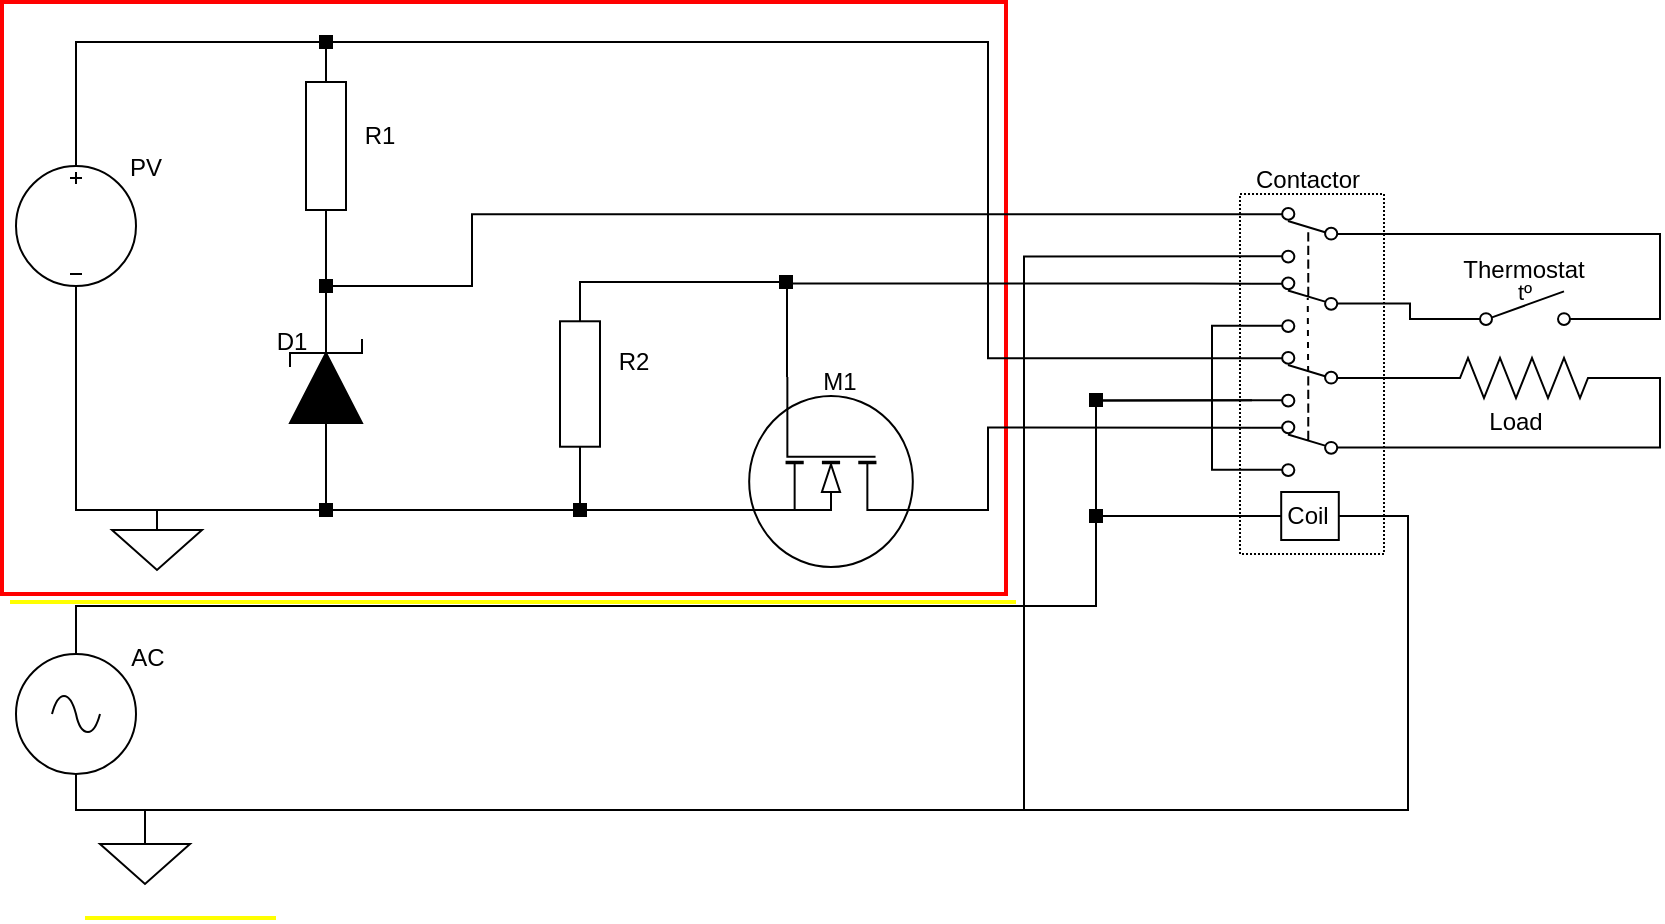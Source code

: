 <mxfile version="20.3.7" type="github"><diagram name="Page-1" id="7e0a89b8-554c-2b80-1dc8-d5c74ca68de4"><mxGraphModel dx="1422" dy="766" grid="0" gridSize="6" guides="1" tooltips="1" connect="1" arrows="1" fold="1" page="1" pageScale="1" pageWidth="1100" pageHeight="850" background="none" math="0" shadow="0"><root><mxCell id="0"/><mxCell id="1" parent="0"/><mxCell id="2mMRg-LCTh2RoBLDRyek-1" value="" style="rounded=0;whiteSpace=wrap;html=1;strokeColor=#FF0000;strokeWidth=2;" parent="1" vertex="1"><mxGeometry x="89" y="76" width="502" height="296" as="geometry"/></mxCell><mxCell id="B-WgJyLfi245DJp-j256-12" value="" style="rounded=0;whiteSpace=wrap;html=1;dashed=1;dashPattern=1 1;" parent="1" vertex="1"><mxGeometry x="708" y="172" width="72" height="180" as="geometry"/></mxCell><mxCell id="gZlIewE0345WR6L54zIT-32" style="edgeStyle=orthogonalEdgeStyle;rounded=0;orthogonalLoop=1;jettySize=auto;html=1;exitX=0.5;exitY=1;exitDx=0;exitDy=0;exitPerimeter=0;entryX=0.5;entryY=0;entryDx=0;entryDy=0;entryPerimeter=0;endArrow=none;endFill=0;" parent="1" source="y7XGhdpT8KzlNRmjM2dh-26" target="y7XGhdpT8KzlNRmjM2dh-66" edge="1"><mxGeometry relative="1" as="geometry"><Array as="points"><mxPoint x="126" y="480"/><mxPoint x="161" y="480"/></Array></mxGeometry></mxCell><mxCell id="gZlIewE0345WR6L54zIT-33" style="edgeStyle=orthogonalEdgeStyle;rounded=0;orthogonalLoop=1;jettySize=auto;html=1;exitX=0.5;exitY=0;exitDx=0;exitDy=0;exitPerimeter=0;entryX=1;entryY=0.61;entryDx=0;entryDy=0;endArrow=none;endFill=0;" parent="1" source="y7XGhdpT8KzlNRmjM2dh-26" target="gZlIewE0345WR6L54zIT-18" edge="1"><mxGeometry relative="1" as="geometry"><Array as="points"><mxPoint x="126" y="378"/><mxPoint x="636" y="378"/><mxPoint x="636" y="275"/></Array></mxGeometry></mxCell><mxCell id="y7XGhdpT8KzlNRmjM2dh-26" value="" style="pointerEvents=1;verticalLabelPosition=bottom;shadow=0;dashed=0;align=center;html=1;verticalAlign=top;shape=mxgraph.electrical.signal_sources.source;aspect=fixed;points=[[0.5,0,0],[1,0.5,0],[0.5,1,0],[0,0.5,0]];elSignalType=ac;" parent="1" vertex="1"><mxGeometry x="96" y="402" width="60" height="60" as="geometry"/></mxCell><mxCell id="y7XGhdpT8KzlNRmjM2dh-37" style="edgeStyle=orthogonalEdgeStyle;rounded=0;orthogonalLoop=1;jettySize=auto;html=1;entryX=0.5;entryY=0;entryDx=0;entryDy=0;entryPerimeter=0;endArrow=none;endFill=0;" parent="1" source="y7XGhdpT8KzlNRmjM2dh-27" target="y7XGhdpT8KzlNRmjM2dh-36" edge="1"><mxGeometry relative="1" as="geometry"><Array as="points"><mxPoint x="126" y="330"/></Array></mxGeometry></mxCell><mxCell id="y7XGhdpT8KzlNRmjM2dh-27" value="" style="pointerEvents=1;verticalLabelPosition=bottom;shadow=0;dashed=0;align=center;html=1;verticalAlign=top;shape=mxgraph.electrical.signal_sources.source;aspect=fixed;points=[[0.5,0,0],[1,0.5,0],[0.5,1,0],[0,0.5,0]];elSignalType=dc3;" parent="1" vertex="1"><mxGeometry x="96" y="158" width="60" height="60" as="geometry"/></mxCell><mxCell id="gZlIewE0345WR6L54zIT-2" style="edgeStyle=orthogonalEdgeStyle;rounded=0;orthogonalLoop=1;jettySize=auto;html=1;exitX=0.7;exitY=1;exitDx=0;exitDy=0;exitPerimeter=0;entryX=1;entryY=0.5;entryDx=0;entryDy=0;entryPerimeter=0;endArrow=none;endFill=0;" parent="1" source="y7XGhdpT8KzlNRmjM2dh-28" target="y7XGhdpT8KzlNRmjM2dh-31" edge="1"><mxGeometry relative="1" as="geometry"><Array as="points"><mxPoint x="378" y="330"/></Array></mxGeometry></mxCell><mxCell id="eO766DsV-XlhexN8wjzY-2" style="edgeStyle=orthogonalEdgeStyle;rounded=0;orthogonalLoop=1;jettySize=auto;html=1;exitX=0;exitY=0.72;exitDx=0;exitDy=0;exitPerimeter=0;entryX=0;entryY=0.5;entryDx=0;entryDy=0;entryPerimeter=0;endArrow=none;endFill=0;" parent="1" source="y7XGhdpT8KzlNRmjM2dh-28" target="y7XGhdpT8KzlNRmjM2dh-31" edge="1"><mxGeometry relative="1" as="geometry"><Array as="points"><mxPoint x="482" y="216"/><mxPoint x="378" y="216"/></Array></mxGeometry></mxCell><mxCell id="eO766DsV-XlhexN8wjzY-3" style="edgeStyle=orthogonalEdgeStyle;rounded=0;orthogonalLoop=1;jettySize=auto;html=1;exitX=0.7;exitY=0;exitDx=0;exitDy=0;exitPerimeter=0;entryX=1;entryY=0.39;entryDx=0;entryDy=0;endArrow=none;endFill=0;" parent="1" source="y7XGhdpT8KzlNRmjM2dh-28" target="gZlIewE0345WR6L54zIT-18" edge="1"><mxGeometry relative="1" as="geometry"><Array as="points"><mxPoint x="582" y="330"/><mxPoint x="582" y="289"/></Array></mxGeometry></mxCell><mxCell id="y7XGhdpT8KzlNRmjM2dh-28" value="" style="verticalLabelPosition=bottom;shadow=0;dashed=0;align=center;html=1;verticalAlign=top;shape=mxgraph.electrical.mosfets1.mosfet_ic_n;rotation=90;" parent="1" vertex="1"><mxGeometry x="456" y="261" width="95" height="100" as="geometry"/></mxCell><mxCell id="y7XGhdpT8KzlNRmjM2dh-44" style="edgeStyle=none;rounded=0;orthogonalLoop=1;jettySize=auto;html=1;exitX=1;exitY=0.5;exitDx=0;exitDy=0;exitPerimeter=0;entryX=1;entryY=0.5;entryDx=0;entryDy=0;entryPerimeter=0;endArrow=none;endFill=0;" parent="1" source="y7XGhdpT8KzlNRmjM2dh-30" target="y7XGhdpT8KzlNRmjM2dh-32" edge="1"><mxGeometry relative="1" as="geometry"/></mxCell><mxCell id="y7XGhdpT8KzlNRmjM2dh-56" style="edgeStyle=orthogonalEdgeStyle;rounded=0;orthogonalLoop=1;jettySize=auto;html=1;entryX=0.5;entryY=0;entryDx=0;entryDy=0;entryPerimeter=0;endArrow=none;endFill=0;" parent="1" source="y7XGhdpT8KzlNRmjM2dh-30" target="y7XGhdpT8KzlNRmjM2dh-27" edge="1"><mxGeometry relative="1" as="geometry"><Array as="points"><mxPoint x="251" y="96"/><mxPoint x="126" y="96"/></Array></mxGeometry></mxCell><mxCell id="y7XGhdpT8KzlNRmjM2dh-30" value="" style="pointerEvents=1;verticalLabelPosition=bottom;shadow=0;dashed=0;align=center;html=1;verticalAlign=top;shape=mxgraph.electrical.resistors.resistor_1;rotation=90;" parent="1" vertex="1"><mxGeometry x="201" y="138" width="100" height="20" as="geometry"/></mxCell><mxCell id="gZlIewE0345WR6L54zIT-3" style="edgeStyle=orthogonalEdgeStyle;rounded=0;orthogonalLoop=1;jettySize=auto;html=1;exitX=1;exitY=0.5;exitDx=0;exitDy=0;exitPerimeter=0;entryX=0.5;entryY=0;entryDx=0;entryDy=0;entryPerimeter=0;endArrow=none;endFill=0;" parent="1" source="y7XGhdpT8KzlNRmjM2dh-31" target="y7XGhdpT8KzlNRmjM2dh-36" edge="1"><mxGeometry relative="1" as="geometry"><Array as="points"><mxPoint x="378" y="330"/></Array></mxGeometry></mxCell><mxCell id="y7XGhdpT8KzlNRmjM2dh-31" value="" style="pointerEvents=1;verticalLabelPosition=bottom;shadow=0;dashed=0;align=center;html=1;verticalAlign=top;shape=mxgraph.electrical.resistors.resistor_1;rotation=90;" parent="1" vertex="1"><mxGeometry x="329" y="257" width="98" height="20" as="geometry"/></mxCell><mxCell id="y7XGhdpT8KzlNRmjM2dh-39" style="edgeStyle=orthogonalEdgeStyle;rounded=0;orthogonalLoop=1;jettySize=auto;html=1;exitX=0;exitY=0.5;exitDx=0;exitDy=0;exitPerimeter=0;entryX=0.5;entryY=0;entryDx=0;entryDy=0;entryPerimeter=0;endArrow=none;endFill=0;" parent="1" source="y7XGhdpT8KzlNRmjM2dh-32" target="y7XGhdpT8KzlNRmjM2dh-36" edge="1"><mxGeometry relative="1" as="geometry"><Array as="points"><mxPoint x="251" y="330"/></Array></mxGeometry></mxCell><mxCell id="y7XGhdpT8KzlNRmjM2dh-32" value="" style="pointerEvents=1;fillColor=strokeColor;verticalLabelPosition=bottom;shadow=0;dashed=0;align=center;html=1;verticalAlign=top;shape=mxgraph.electrical.diodes.zener_diode_1;rotation=-90;" parent="1" vertex="1"><mxGeometry x="216" y="251" width="70" height="36" as="geometry"/></mxCell><mxCell id="B-WgJyLfi245DJp-j256-7" style="edgeStyle=orthogonalEdgeStyle;rounded=0;jumpStyle=sharp;jumpSize=50;orthogonalLoop=1;jettySize=auto;html=1;exitX=1;exitY=0.5;exitDx=0;exitDy=0;exitPerimeter=0;entryX=0;entryY=0.79;entryDx=0;entryDy=0;strokeWidth=1;endArrow=none;endFill=0;startSize=24;endSize=28;targetPerimeterSpacing=32;" parent="1" source="y7XGhdpT8KzlNRmjM2dh-34" target="gZlIewE0345WR6L54zIT-18" edge="1"><mxGeometry relative="1" as="geometry"/></mxCell><mxCell id="B-WgJyLfi245DJp-j256-8" style="edgeStyle=orthogonalEdgeStyle;rounded=0;jumpStyle=sharp;jumpSize=50;orthogonalLoop=1;jettySize=auto;html=1;exitX=0;exitY=0.5;exitDx=0;exitDy=0;exitPerimeter=0;entryX=0;entryY=0.23;entryDx=0;entryDy=0;strokeWidth=1;endArrow=none;endFill=0;startSize=24;endSize=28;targetPerimeterSpacing=32;" parent="1" source="y7XGhdpT8KzlNRmjM2dh-34" target="gZlIewE0345WR6L54zIT-18" edge="1"><mxGeometry relative="1" as="geometry"><Array as="points"><mxPoint x="918" y="264"/><mxPoint x="918" y="299"/></Array></mxGeometry></mxCell><mxCell id="y7XGhdpT8KzlNRmjM2dh-34" value="" style="pointerEvents=1;verticalLabelPosition=bottom;shadow=0;dashed=0;align=center;html=1;verticalAlign=top;shape=mxgraph.electrical.resistors.resistor_2;rotation=90;direction=south;" parent="1" vertex="1"><mxGeometry x="840" y="214" width="20" height="100" as="geometry"/></mxCell><mxCell id="y7XGhdpT8KzlNRmjM2dh-36" value="" style="pointerEvents=1;verticalLabelPosition=bottom;shadow=0;dashed=0;align=center;html=1;verticalAlign=top;shape=mxgraph.electrical.signal_sources.signal_ground;" parent="1" vertex="1"><mxGeometry x="144" y="330" width="45" height="30" as="geometry"/></mxCell><mxCell id="y7XGhdpT8KzlNRmjM2dh-66" value="" style="pointerEvents=1;verticalLabelPosition=bottom;shadow=0;dashed=0;align=center;html=1;verticalAlign=top;shape=mxgraph.electrical.signal_sources.signal_ground;" parent="1" vertex="1"><mxGeometry x="138" y="487" width="45" height="30" as="geometry"/></mxCell><mxCell id="gZlIewE0345WR6L54zIT-30" style="edgeStyle=orthogonalEdgeStyle;rounded=0;orthogonalLoop=1;jettySize=auto;html=1;exitX=1;exitY=0.95;exitDx=0;exitDy=0;entryX=1;entryY=0.5;entryDx=0;entryDy=0;entryPerimeter=0;endArrow=none;endFill=0;" parent="1" source="gZlIewE0345WR6L54zIT-17" target="y7XGhdpT8KzlNRmjM2dh-30" edge="1"><mxGeometry relative="1" as="geometry"><Array as="points"><mxPoint x="324" y="182"/><mxPoint x="324" y="218"/><mxPoint x="251" y="218"/></Array></mxGeometry></mxCell><mxCell id="gZlIewE0345WR6L54zIT-31" style="edgeStyle=orthogonalEdgeStyle;rounded=0;orthogonalLoop=1;jettySize=auto;html=1;exitX=1;exitY=0.39;exitDx=0;exitDy=0;endArrow=none;endFill=0;" parent="1" source="gZlIewE0345WR6L54zIT-17" target="eO766DsV-XlhexN8wjzY-8" edge="1"><mxGeometry relative="1" as="geometry"><Array as="points"><mxPoint x="684" y="217"/><mxPoint x="552" y="216"/></Array><mxPoint x="486" y="222" as="targetPoint"/></mxGeometry></mxCell><mxCell id="gZlIewE0345WR6L54zIT-41" style="edgeStyle=orthogonalEdgeStyle;rounded=0;orthogonalLoop=1;jettySize=auto;html=1;exitX=1;exitY=0.05;exitDx=0;exitDy=0;entryX=1;entryY=0.05;entryDx=0;entryDy=0;endArrow=none;endFill=0;" parent="1" source="gZlIewE0345WR6L54zIT-17" target="gZlIewE0345WR6L54zIT-18" edge="1"><mxGeometry relative="1" as="geometry"/></mxCell><mxCell id="gZlIewE0345WR6L54zIT-42" style="edgeStyle=orthogonalEdgeStyle;rounded=0;orthogonalLoop=1;jettySize=auto;html=1;exitX=1;exitY=0.61;exitDx=0;exitDy=0;entryX=0.5;entryY=0;entryDx=0;entryDy=0;entryPerimeter=0;endArrow=none;endFill=0;" parent="1" source="gZlIewE0345WR6L54zIT-17" target="y7XGhdpT8KzlNRmjM2dh-66" edge="1"><mxGeometry relative="1" as="geometry"><Array as="points"><mxPoint x="600" y="203"/><mxPoint x="600" y="480"/><mxPoint x="161" y="480"/></Array></mxGeometry></mxCell><mxCell id="B-WgJyLfi245DJp-j256-9" style="edgeStyle=orthogonalEdgeStyle;rounded=0;jumpStyle=sharp;jumpSize=50;orthogonalLoop=1;jettySize=auto;html=1;exitX=0;exitY=0.79;exitDx=0;exitDy=0;entryX=0.997;entryY=0.859;entryDx=0;entryDy=0;entryPerimeter=0;strokeWidth=1;endArrow=none;endFill=0;startSize=24;endSize=28;targetPerimeterSpacing=32;" parent="1" source="gZlIewE0345WR6L54zIT-17" target="gZlIewE0345WR6L54zIT-21" edge="1"><mxGeometry relative="1" as="geometry"><Array as="points"><mxPoint x="918" y="192"/><mxPoint x="918" y="235"/></Array></mxGeometry></mxCell><mxCell id="gZlIewE0345WR6L54zIT-17" value="" style="pointerEvents=1;verticalLabelPosition=bottom;shadow=0;dashed=0;align=center;html=1;verticalAlign=top;shape=mxgraph.electrical.electro-mechanical.dpdt3;elSwitchState=2;rotation=-180;" parent="1" vertex="1"><mxGeometry x="714" y="179" width="58" height="62" as="geometry"/></mxCell><mxCell id="eO766DsV-XlhexN8wjzY-1" style="edgeStyle=orthogonalEdgeStyle;rounded=0;orthogonalLoop=1;jettySize=auto;html=1;exitX=1;exitY=0.95;exitDx=0;exitDy=0;entryX=0.5;entryY=0;entryDx=0;entryDy=0;entryPerimeter=0;endArrow=none;endFill=0;" parent="1" source="gZlIewE0345WR6L54zIT-18" target="y7XGhdpT8KzlNRmjM2dh-27" edge="1"><mxGeometry relative="1" as="geometry"><Array as="points"><mxPoint x="582" y="254"/><mxPoint x="582" y="96"/><mxPoint x="126" y="96"/></Array></mxGeometry></mxCell><mxCell id="gZlIewE0345WR6L54zIT-18" value="" style="pointerEvents=1;verticalLabelPosition=bottom;shadow=0;dashed=0;align=center;html=1;verticalAlign=top;shape=mxgraph.electrical.electro-mechanical.dpdt3;elSwitchState=2;rotation=-180;" parent="1" vertex="1"><mxGeometry x="714" y="251" width="58" height="62" as="geometry"/></mxCell><mxCell id="gZlIewE0345WR6L54zIT-35" style="edgeStyle=orthogonalEdgeStyle;rounded=0;orthogonalLoop=1;jettySize=auto;html=1;exitX=0.5;exitY=1;exitDx=0;exitDy=0;exitPerimeter=0;entryX=1;entryY=0.61;entryDx=0;entryDy=0;endArrow=none;endFill=0;" parent="1" source="gZlIewE0345WR6L54zIT-20" target="gZlIewE0345WR6L54zIT-18" edge="1"><mxGeometry relative="1" as="geometry"><Array as="points"><mxPoint x="636" y="333"/><mxPoint x="636" y="275"/></Array></mxGeometry></mxCell><mxCell id="gZlIewE0345WR6L54zIT-40" style="edgeStyle=orthogonalEdgeStyle;rounded=0;orthogonalLoop=1;jettySize=auto;html=1;exitX=0.5;exitY=0;exitDx=0;exitDy=0;exitPerimeter=0;endArrow=none;endFill=0;entryX=0.5;entryY=0;entryDx=0;entryDy=0;entryPerimeter=0;" parent="1" source="gZlIewE0345WR6L54zIT-20" target="y7XGhdpT8KzlNRmjM2dh-66" edge="1"><mxGeometry relative="1" as="geometry"><mxPoint x="672" y="519" as="targetPoint"/><Array as="points"><mxPoint x="792" y="333"/><mxPoint x="792" y="480"/><mxPoint x="161" y="480"/></Array></mxGeometry></mxCell><mxCell id="gZlIewE0345WR6L54zIT-20" value="" style="pointerEvents=1;verticalLabelPosition=bottom;shadow=0;dashed=0;align=center;html=1;verticalAlign=top;shape=mxgraph.electrical.electro-mechanical.relay_coil;rotation=90;" parent="1" vertex="1"><mxGeometry x="731" y="309" width="24" height="48" as="geometry"/></mxCell><mxCell id="B-WgJyLfi245DJp-j256-6" style="edgeStyle=orthogonalEdgeStyle;rounded=0;jumpStyle=sharp;jumpSize=50;orthogonalLoop=1;jettySize=auto;html=1;exitX=0.001;exitY=0.857;exitDx=0;exitDy=0;strokeWidth=1;startSize=24;endSize=28;targetPerimeterSpacing=32;endArrow=none;endFill=0;entryX=0;entryY=0.23;entryDx=0;entryDy=0;exitPerimeter=0;" parent="1" source="gZlIewE0345WR6L54zIT-21" target="gZlIewE0345WR6L54zIT-17" edge="1"><mxGeometry relative="1" as="geometry"><mxPoint x="792" y="222" as="targetPoint"/><Array as="points"><mxPoint x="793" y="235"/><mxPoint x="793" y="227"/></Array></mxGeometry></mxCell><mxCell id="gZlIewE0345WR6L54zIT-21" value="" style="shape=mxgraph.electrical.electro-mechanical.thermostat2;aspect=fixed;elSwitchState=off;rotation=90;direction=north;" parent="1" vertex="1"><mxGeometry x="840" y="189.46" width="21" height="75" as="geometry"/></mxCell><mxCell id="eO766DsV-XlhexN8wjzY-4" value="" style="rounded=0;whiteSpace=wrap;html=1;fillColor=#000000;" parent="1" vertex="1"><mxGeometry x="375" y="327" width="6" height="6" as="geometry"/></mxCell><mxCell id="eO766DsV-XlhexN8wjzY-5" value="" style="rounded=0;whiteSpace=wrap;html=1;fillColor=#000000;" parent="1" vertex="1"><mxGeometry x="248" y="327" width="6" height="6" as="geometry"/></mxCell><mxCell id="eO766DsV-XlhexN8wjzY-7" value="" style="rounded=0;whiteSpace=wrap;html=1;fillColor=#000000;" parent="1" vertex="1"><mxGeometry x="248" y="215" width="6" height="6" as="geometry"/></mxCell><mxCell id="eO766DsV-XlhexN8wjzY-9" value="" style="rounded=0;whiteSpace=wrap;html=1;fillColor=#000000;" parent="1" vertex="1"><mxGeometry x="633" y="330" width="6" height="6" as="geometry"/></mxCell><mxCell id="eO766DsV-XlhexN8wjzY-10" value="" style="rounded=0;whiteSpace=wrap;html=1;fillColor=#000000;" parent="1" vertex="1"><mxGeometry x="633" y="272" width="6" height="6" as="geometry"/></mxCell><mxCell id="eO766DsV-XlhexN8wjzY-11" value="" style="rounded=0;whiteSpace=wrap;html=1;fillColor=#000000;" parent="1" vertex="1"><mxGeometry x="248" y="93" width="6" height="6" as="geometry"/></mxCell><mxCell id="eO766DsV-XlhexN8wjzY-15" value="PV&lt;span style=&quot;color: rgba(0, 0, 0, 0); font-family: monospace; font-size: 0px; text-align: start;&quot;&gt;%3CmxGraphModel%3E%3Croot%3E%3CmxCell%20id%3D%220%22%2F%3E%3CmxCell%20id%3D%221%22%20parent%3D%220%22%2F%3E%3CmxCell%20id%3D%222%22%20value%3D%22%22%20style%3D%22rounded%3D0%3BwhiteSpace%3Dwrap%3Bhtml%3D1%3BfillColor%3D%23000000%3B%22%20vertex%3D%221%22%20parent%3D%221%22%3E%3CmxGeometry%20x%3D%22771%22%20y%3D%22369%22%20width%3D%226%22%20height%3D%226%22%20as%3D%22geometry%22%2F%3E%3C%2FmxCell%3E%3C%2Froot%3E%3C%2FmxGraphModel%3E&lt;/span&gt;" style="text;html=1;strokeColor=none;fillColor=none;align=center;verticalAlign=middle;whiteSpace=wrap;rounded=0;" parent="1" vertex="1"><mxGeometry x="130.5" y="144" width="60" height="30" as="geometry"/></mxCell><mxCell id="eO766DsV-XlhexN8wjzY-17" value="R1" style="text;html=1;strokeColor=none;fillColor=none;align=center;verticalAlign=middle;whiteSpace=wrap;rounded=0;" parent="1" vertex="1"><mxGeometry x="248" y="127.5" width="60" height="30" as="geometry"/></mxCell><mxCell id="eO766DsV-XlhexN8wjzY-19" value="D1" style="text;html=1;strokeColor=none;fillColor=none;align=center;verticalAlign=middle;whiteSpace=wrap;rounded=0;" parent="1" vertex="1"><mxGeometry x="204" y="231" width="60" height="30" as="geometry"/></mxCell><mxCell id="eO766DsV-XlhexN8wjzY-21" value="M1" style="text;html=1;strokeColor=none;fillColor=none;align=center;verticalAlign=middle;whiteSpace=wrap;rounded=0;" parent="1" vertex="1"><mxGeometry x="477.5" y="251" width="60" height="30" as="geometry"/></mxCell><mxCell id="eO766DsV-XlhexN8wjzY-22" value="Contactor" style="text;html=1;strokeColor=none;fillColor=none;align=center;verticalAlign=middle;whiteSpace=wrap;rounded=0;" parent="1" vertex="1"><mxGeometry x="712" y="150" width="60" height="30" as="geometry"/></mxCell><mxCell id="eO766DsV-XlhexN8wjzY-23" value="Thermostat" style="text;html=1;strokeColor=none;fillColor=none;align=center;verticalAlign=middle;whiteSpace=wrap;rounded=0;" parent="1" vertex="1"><mxGeometry x="820" y="195" width="60" height="30" as="geometry"/></mxCell><mxCell id="eO766DsV-XlhexN8wjzY-25" value="Load" style="text;html=1;strokeColor=none;fillColor=none;align=center;verticalAlign=middle;whiteSpace=wrap;rounded=0;" parent="1" vertex="1"><mxGeometry x="816" y="270.5" width="60" height="30" as="geometry"/></mxCell><mxCell id="eO766DsV-XlhexN8wjzY-27" value="Coil" style="text;html=1;strokeColor=none;fillColor=none;align=center;verticalAlign=middle;whiteSpace=wrap;rounded=0;" parent="1" vertex="1"><mxGeometry x="712" y="318" width="60" height="30" as="geometry"/></mxCell><mxCell id="eO766DsV-XlhexN8wjzY-29" value="R2" style="text;html=1;strokeColor=none;fillColor=none;align=center;verticalAlign=middle;whiteSpace=wrap;rounded=0;" parent="1" vertex="1"><mxGeometry x="375" y="240.5" width="60" height="30" as="geometry"/></mxCell><mxCell id="eO766DsV-XlhexN8wjzY-31" value="AC" style="text;html=1;strokeColor=none;fillColor=none;align=center;verticalAlign=middle;whiteSpace=wrap;rounded=0;" parent="1" vertex="1"><mxGeometry x="132" y="388.5" width="60" height="30" as="geometry"/></mxCell><mxCell id="B-WgJyLfi245DJp-j256-2" value="" style="endArrow=none;html=1;rounded=0;exitX=0.497;exitY=0.826;exitDx=0;exitDy=0;exitPerimeter=0;jumpSize=50;jumpStyle=sharp;endSize=28;startSize=24;strokeWidth=1;targetPerimeterSpacing=32;dashed=1;" parent="1" edge="1"><mxGeometry width="50" height="50" relative="1" as="geometry"><mxPoint x="742.064" y="260.998" as="sourcePoint"/><mxPoint x="741.88" y="224" as="targetPoint"/></mxGeometry></mxCell><mxCell id="eO766DsV-XlhexN8wjzY-8" value="" style="rounded=0;whiteSpace=wrap;html=1;fillColor=#000000;" parent="1" vertex="1"><mxGeometry x="478" y="213" width="6" height="6" as="geometry"/></mxCell><mxCell id="2mMRg-LCTh2RoBLDRyek-2" value="" style="endArrow=none;html=1;rounded=0;strokeColor=#FFFF00;strokeWidth=2;" parent="1" edge="1"><mxGeometry width="50" height="50" relative="1" as="geometry"><mxPoint x="93" y="376" as="sourcePoint"/><mxPoint x="596" y="376" as="targetPoint"/></mxGeometry></mxCell><mxCell id="2mMRg-LCTh2RoBLDRyek-3" value="" style="endArrow=none;html=1;rounded=0;strokeColor=#FFFF00;strokeWidth=2;" parent="1" edge="1"><mxGeometry width="50" height="50" relative="1" as="geometry"><mxPoint x="130.5" y="534" as="sourcePoint"/><mxPoint x="226" y="534" as="targetPoint"/></mxGeometry></mxCell></root></mxGraphModel></diagram></mxfile>